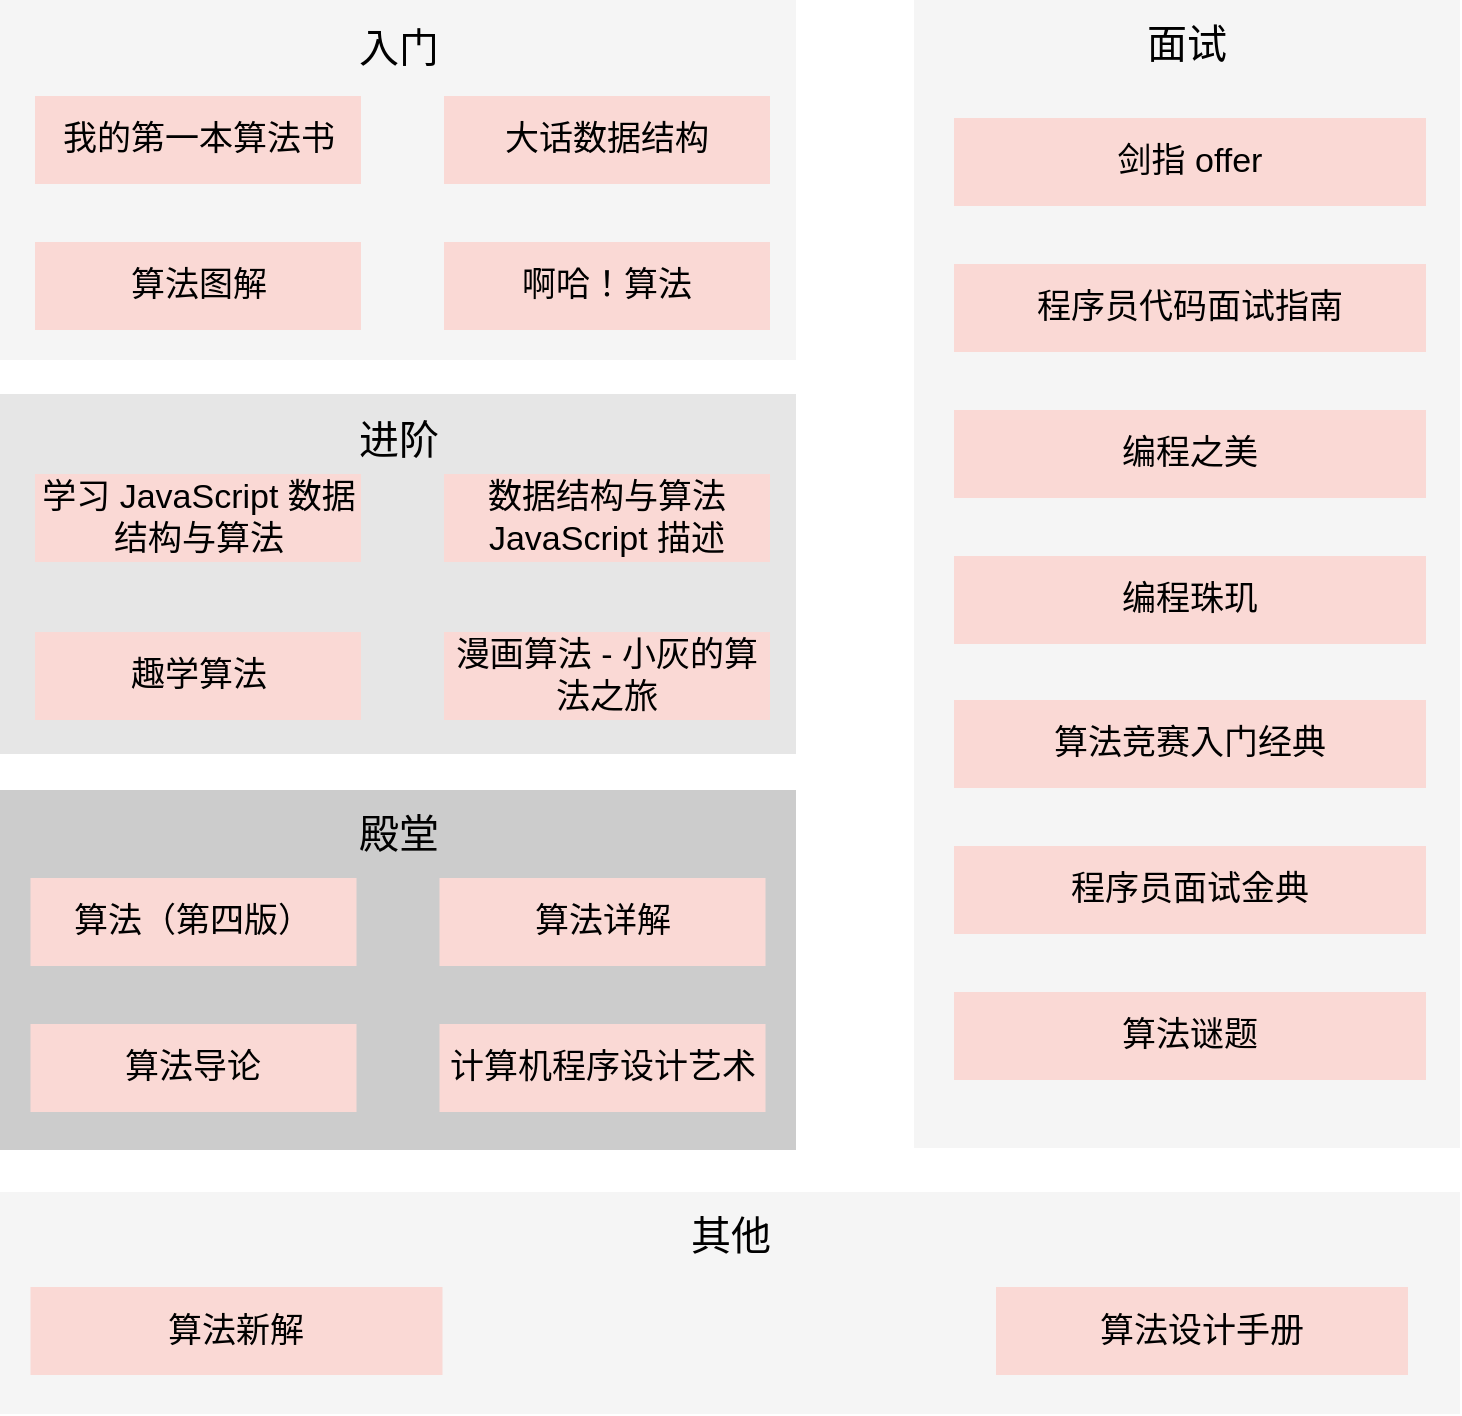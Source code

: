 <mxfile version="14.2.7" type="github">
  <diagram id="aU8RuQrRS4-S94zxxLxV" name="第 1 页">
    <mxGraphModel dx="1458" dy="1062" grid="0" gridSize="10" guides="1" tooltips="1" connect="1" arrows="1" fold="1" page="0" pageScale="1" pageWidth="827" pageHeight="1169" math="0" shadow="0">
      <root>
        <mxCell id="0" />
        <mxCell id="1" parent="0" />
        <mxCell id="9QxIuVLbM-aO6ARUra3--40" value="" style="rounded=0;whiteSpace=wrap;html=1;strokeWidth=2;fillColor=#f5f5f5;fontSize=17;fontColor=#333333;strokeColor=none;" vertex="1" parent="1">
          <mxGeometry x="-26" y="911" width="730" height="111" as="geometry" />
        </mxCell>
        <mxCell id="9QxIuVLbM-aO6ARUra3--34" value="" style="rounded=0;whiteSpace=wrap;html=1;strokeWidth=2;fillColor=#f5f5f5;fontSize=17;fontColor=#333333;strokeColor=none;" vertex="1" parent="1">
          <mxGeometry x="431" y="315" width="273" height="574" as="geometry" />
        </mxCell>
        <mxCell id="9QxIuVLbM-aO6ARUra3--29" value="" style="rounded=0;whiteSpace=wrap;html=1;strokeWidth=2;fontSize=17;fontColor=#333333;strokeColor=none;fillColor=#CCCCCC;" vertex="1" parent="1">
          <mxGeometry x="-26" y="710" width="398" height="180" as="geometry" />
        </mxCell>
        <mxCell id="9QxIuVLbM-aO6ARUra3--28" value="" style="rounded=0;whiteSpace=wrap;html=1;strokeWidth=2;fontSize=17;fontColor=#333333;strokeColor=none;fillColor=#E6E6E6;" vertex="1" parent="1">
          <mxGeometry x="-26" y="512" width="398" height="180" as="geometry" />
        </mxCell>
        <mxCell id="9QxIuVLbM-aO6ARUra3--26" value="" style="rounded=0;whiteSpace=wrap;html=1;strokeWidth=2;fillColor=#f5f5f5;fontSize=17;fontColor=#333333;strokeColor=none;" vertex="1" parent="1">
          <mxGeometry x="-26" y="315" width="398" height="180" as="geometry" />
        </mxCell>
        <mxCell id="9QxIuVLbM-aO6ARUra3--3" value="我的第一本算法书" style="rounded=0;whiteSpace=wrap;html=1;strokeWidth=2;fontSize=17;fillColor=#fad9d5;strokeColor=none;sketch=0;" vertex="1" parent="1">
          <mxGeometry x="-8.5" y="363" width="163" height="44" as="geometry" />
        </mxCell>
        <mxCell id="9QxIuVLbM-aO6ARUra3--4" value="啊哈！算法" style="rounded=0;whiteSpace=wrap;html=1;strokeWidth=2;fontSize=17;fillColor=#fad9d5;strokeColor=none;sketch=0;" vertex="1" parent="1">
          <mxGeometry x="196" y="436" width="163" height="44" as="geometry" />
        </mxCell>
        <mxCell id="9QxIuVLbM-aO6ARUra3--6" value="算法图解" style="rounded=0;whiteSpace=wrap;html=1;strokeWidth=2;fontSize=17;fillColor=#fad9d5;strokeColor=none;sketch=0;" vertex="1" parent="1">
          <mxGeometry x="-8.5" y="436" width="163" height="44" as="geometry" />
        </mxCell>
        <mxCell id="9QxIuVLbM-aO6ARUra3--11" value="学习 JavaScript 数据结构与算法" style="rounded=0;whiteSpace=wrap;html=1;strokeWidth=2;fontSize=17;fillColor=#fad9d5;strokeColor=none;sketch=0;" vertex="1" parent="1">
          <mxGeometry x="-8.5" y="552" width="163" height="44" as="geometry" />
        </mxCell>
        <mxCell id="9QxIuVLbM-aO6ARUra3--12" value="算法（第四版）" style="rounded=0;whiteSpace=wrap;html=1;strokeWidth=2;fontSize=17;fillColor=#fad9d5;strokeColor=none;sketch=0;" vertex="1" parent="1">
          <mxGeometry x="-10.75" y="754" width="163" height="44" as="geometry" />
        </mxCell>
        <mxCell id="9QxIuVLbM-aO6ARUra3--13" value="计算机程序设计艺术" style="rounded=0;whiteSpace=wrap;html=1;strokeWidth=2;fontSize=17;fillColor=#fad9d5;strokeColor=none;sketch=0;" vertex="1" parent="1">
          <mxGeometry x="193.75" y="827" width="163" height="44" as="geometry" />
        </mxCell>
        <mxCell id="9QxIuVLbM-aO6ARUra3--18" value="剑指 offer" style="rounded=0;whiteSpace=wrap;html=1;strokeWidth=2;fontSize=17;fillColor=#fad9d5;strokeColor=none;sketch=0;glass=0;" vertex="1" parent="1">
          <mxGeometry x="451" y="374" width="236" height="44" as="geometry" />
        </mxCell>
        <mxCell id="9QxIuVLbM-aO6ARUra3--19" value="面试" style="text;html=1;strokeColor=none;fillColor=none;align=center;verticalAlign=middle;whiteSpace=wrap;rounded=0;fontSize=20;" vertex="1" parent="1">
          <mxGeometry x="502" y="326" width="131" height="20" as="geometry" />
        </mxCell>
        <mxCell id="9QxIuVLbM-aO6ARUra3--20" value="程序员代码面试指南" style="rounded=0;whiteSpace=wrap;html=1;strokeWidth=2;fontSize=17;fillColor=#fad9d5;strokeColor=none;sketch=0;" vertex="1" parent="1">
          <mxGeometry x="451" y="447" width="236" height="44" as="geometry" />
        </mxCell>
        <mxCell id="9QxIuVLbM-aO6ARUra3--21" value="编程之美" style="rounded=0;whiteSpace=wrap;html=1;strokeWidth=2;fontSize=17;fillColor=#fad9d5;strokeColor=none;sketch=0;" vertex="1" parent="1">
          <mxGeometry x="451" y="520" width="236" height="44" as="geometry" />
        </mxCell>
        <mxCell id="9QxIuVLbM-aO6ARUra3--22" value="算法导论" style="rounded=0;whiteSpace=wrap;html=1;strokeWidth=2;fontSize=17;fillColor=#fad9d5;strokeColor=none;sketch=0;" vertex="1" parent="1">
          <mxGeometry x="-10.75" y="827" width="163" height="44" as="geometry" />
        </mxCell>
        <mxCell id="9QxIuVLbM-aO6ARUra3--23" value="大话数据结构" style="rounded=0;whiteSpace=wrap;html=1;strokeWidth=2;fontSize=17;fillColor=#fad9d5;strokeColor=none;sketch=0;" vertex="1" parent="1">
          <mxGeometry x="196" y="363" width="163" height="44" as="geometry" />
        </mxCell>
        <mxCell id="9QxIuVLbM-aO6ARUra3--24" value="数据结构与算法 JavaScript 描述" style="rounded=0;whiteSpace=wrap;html=1;strokeWidth=2;fontSize=17;fillColor=#fad9d5;strokeColor=none;sketch=0;" vertex="1" parent="1">
          <mxGeometry x="196" y="552" width="163" height="44" as="geometry" />
        </mxCell>
        <mxCell id="9QxIuVLbM-aO6ARUra3--27" value="入门" style="text;html=1;strokeColor=none;fillColor=none;align=center;verticalAlign=middle;whiteSpace=wrap;rounded=0;fontSize=20;" vertex="1" parent="1">
          <mxGeometry x="107.5" y="328" width="131" height="20" as="geometry" />
        </mxCell>
        <mxCell id="9QxIuVLbM-aO6ARUra3--30" value="进阶" style="text;html=1;strokeColor=none;fillColor=none;align=center;verticalAlign=middle;whiteSpace=wrap;rounded=0;fontSize=20;" vertex="1" parent="1">
          <mxGeometry x="107.5" y="524" width="131" height="20" as="geometry" />
        </mxCell>
        <mxCell id="9QxIuVLbM-aO6ARUra3--31" value="殿堂" style="text;html=1;strokeColor=none;fillColor=none;align=center;verticalAlign=middle;whiteSpace=wrap;rounded=0;fontSize=20;" vertex="1" parent="1">
          <mxGeometry x="107.5" y="721" width="131" height="20" as="geometry" />
        </mxCell>
        <mxCell id="9QxIuVLbM-aO6ARUra3--32" value="趣学算法" style="rounded=0;whiteSpace=wrap;html=1;strokeWidth=2;fontSize=17;fillColor=#fad9d5;strokeColor=none;sketch=0;" vertex="1" parent="1">
          <mxGeometry x="-8.5" y="631" width="163" height="44" as="geometry" />
        </mxCell>
        <mxCell id="9QxIuVLbM-aO6ARUra3--33" value="漫画算法 - 小灰的算法之旅" style="rounded=0;whiteSpace=wrap;html=1;strokeWidth=2;fontSize=17;fillColor=#fad9d5;strokeColor=none;sketch=0;" vertex="1" parent="1">
          <mxGeometry x="196" y="631" width="163" height="44" as="geometry" />
        </mxCell>
        <mxCell id="9QxIuVLbM-aO6ARUra3--35" value="算法详解" style="rounded=0;whiteSpace=wrap;html=1;strokeWidth=2;fontSize=17;fillColor=#fad9d5;strokeColor=none;sketch=0;" vertex="1" parent="1">
          <mxGeometry x="193.75" y="754" width="163" height="44" as="geometry" />
        </mxCell>
        <mxCell id="9QxIuVLbM-aO6ARUra3--36" value="编程珠玑" style="rounded=0;whiteSpace=wrap;html=1;strokeWidth=2;fontSize=17;fillColor=#fad9d5;strokeColor=none;sketch=0;" vertex="1" parent="1">
          <mxGeometry x="451" y="593" width="236" height="44" as="geometry" />
        </mxCell>
        <mxCell id="9QxIuVLbM-aO6ARUra3--37" value="算法竞赛入门经典" style="rounded=0;whiteSpace=wrap;html=1;strokeWidth=2;fontSize=17;fillColor=#fad9d5;strokeColor=none;sketch=0;" vertex="1" parent="1">
          <mxGeometry x="451" y="665" width="236" height="44" as="geometry" />
        </mxCell>
        <mxCell id="9QxIuVLbM-aO6ARUra3--38" value="算法新解" style="rounded=0;whiteSpace=wrap;html=1;strokeWidth=2;fontSize=17;fillColor=#fad9d5;strokeColor=none;sketch=0;" vertex="1" parent="1">
          <mxGeometry x="-10.75" y="958.5" width="206" height="44" as="geometry" />
        </mxCell>
        <mxCell id="9QxIuVLbM-aO6ARUra3--41" value="其他" style="text;html=1;strokeColor=none;fillColor=none;align=center;verticalAlign=middle;whiteSpace=wrap;rounded=0;fontSize=20;" vertex="1" parent="1">
          <mxGeometry x="273.5" y="922" width="131" height="20" as="geometry" />
        </mxCell>
        <mxCell id="9QxIuVLbM-aO6ARUra3--42" value="程序员面试金典" style="rounded=0;whiteSpace=wrap;html=1;strokeWidth=2;fontSize=17;fillColor=#fad9d5;strokeColor=none;sketch=0;" vertex="1" parent="1">
          <mxGeometry x="451" y="738" width="236" height="44" as="geometry" />
        </mxCell>
        <mxCell id="9QxIuVLbM-aO6ARUra3--43" value="算法谜题" style="rounded=0;whiteSpace=wrap;html=1;strokeWidth=2;fontSize=17;fillColor=#fad9d5;strokeColor=none;sketch=0;" vertex="1" parent="1">
          <mxGeometry x="451" y="811" width="236" height="44" as="geometry" />
        </mxCell>
        <mxCell id="9QxIuVLbM-aO6ARUra3--44" value="算法设计手册" style="rounded=0;whiteSpace=wrap;html=1;strokeWidth=2;fontSize=17;fillColor=#fad9d5;strokeColor=none;sketch=0;" vertex="1" parent="1">
          <mxGeometry x="472" y="958.5" width="206" height="44" as="geometry" />
        </mxCell>
      </root>
    </mxGraphModel>
  </diagram>
</mxfile>
